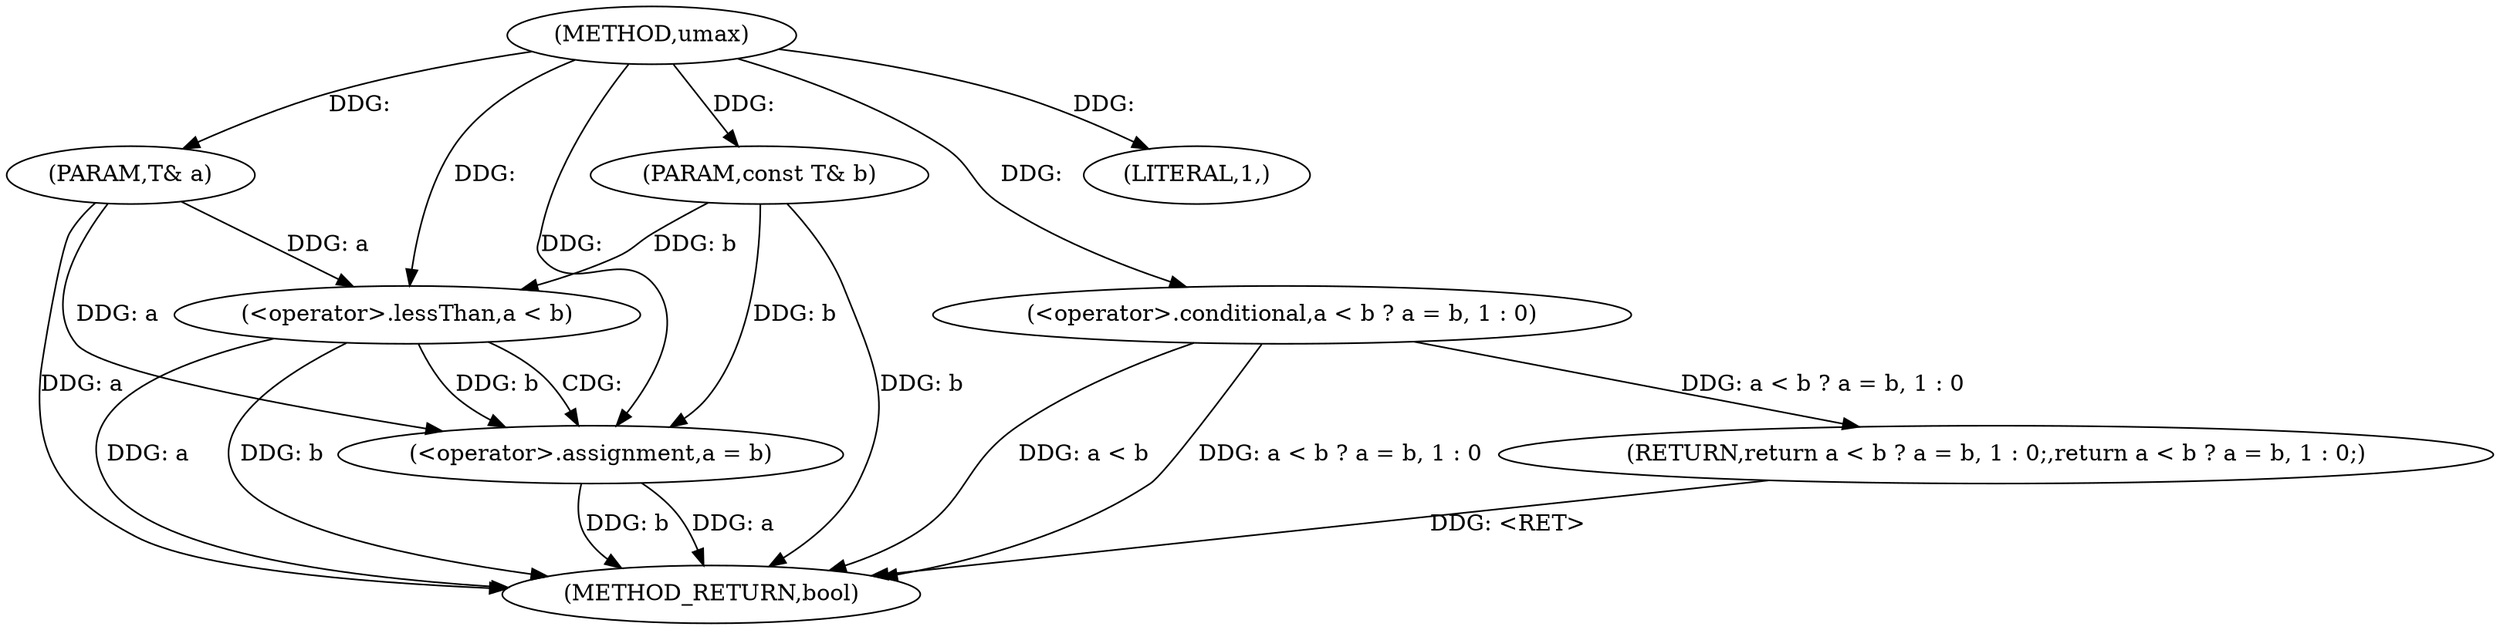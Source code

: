 digraph "umax" {  
"1000129" [label = "(METHOD,umax)" ]
"1000144" [label = "(METHOD_RETURN,bool)" ]
"1000130" [label = "(PARAM,T& a)" ]
"1000131" [label = "(PARAM,const T& b)" ]
"1000133" [label = "(RETURN,return a < b ? a = b, 1 : 0;,return a < b ? a = b, 1 : 0;)" ]
"1000134" [label = "(<operator>.conditional,a < b ? a = b, 1 : 0)" ]
"1000135" [label = "(<operator>.lessThan,a < b)" ]
"1000139" [label = "(<operator>.assignment,a = b)" ]
"1000142" [label = "(LITERAL,1,)" ]
  "1000130" -> "1000144"  [ label = "DDG: a"] 
  "1000131" -> "1000144"  [ label = "DDG: b"] 
  "1000135" -> "1000144"  [ label = "DDG: a"] 
  "1000135" -> "1000144"  [ label = "DDG: b"] 
  "1000134" -> "1000144"  [ label = "DDG: a < b"] 
  "1000139" -> "1000144"  [ label = "DDG: a"] 
  "1000139" -> "1000144"  [ label = "DDG: b"] 
  "1000134" -> "1000144"  [ label = "DDG: a < b ? a = b, 1 : 0"] 
  "1000133" -> "1000144"  [ label = "DDG: <RET>"] 
  "1000129" -> "1000130"  [ label = "DDG: "] 
  "1000129" -> "1000131"  [ label = "DDG: "] 
  "1000134" -> "1000133"  [ label = "DDG: a < b ? a = b, 1 : 0"] 
  "1000129" -> "1000134"  [ label = "DDG: "] 
  "1000130" -> "1000135"  [ label = "DDG: a"] 
  "1000129" -> "1000135"  [ label = "DDG: "] 
  "1000131" -> "1000135"  [ label = "DDG: b"] 
  "1000135" -> "1000139"  [ label = "DDG: b"] 
  "1000131" -> "1000139"  [ label = "DDG: b"] 
  "1000129" -> "1000139"  [ label = "DDG: "] 
  "1000129" -> "1000142"  [ label = "DDG: "] 
  "1000130" -> "1000139"  [ label = "DDG: a"] 
  "1000135" -> "1000139"  [ label = "CDG: "] 
}
